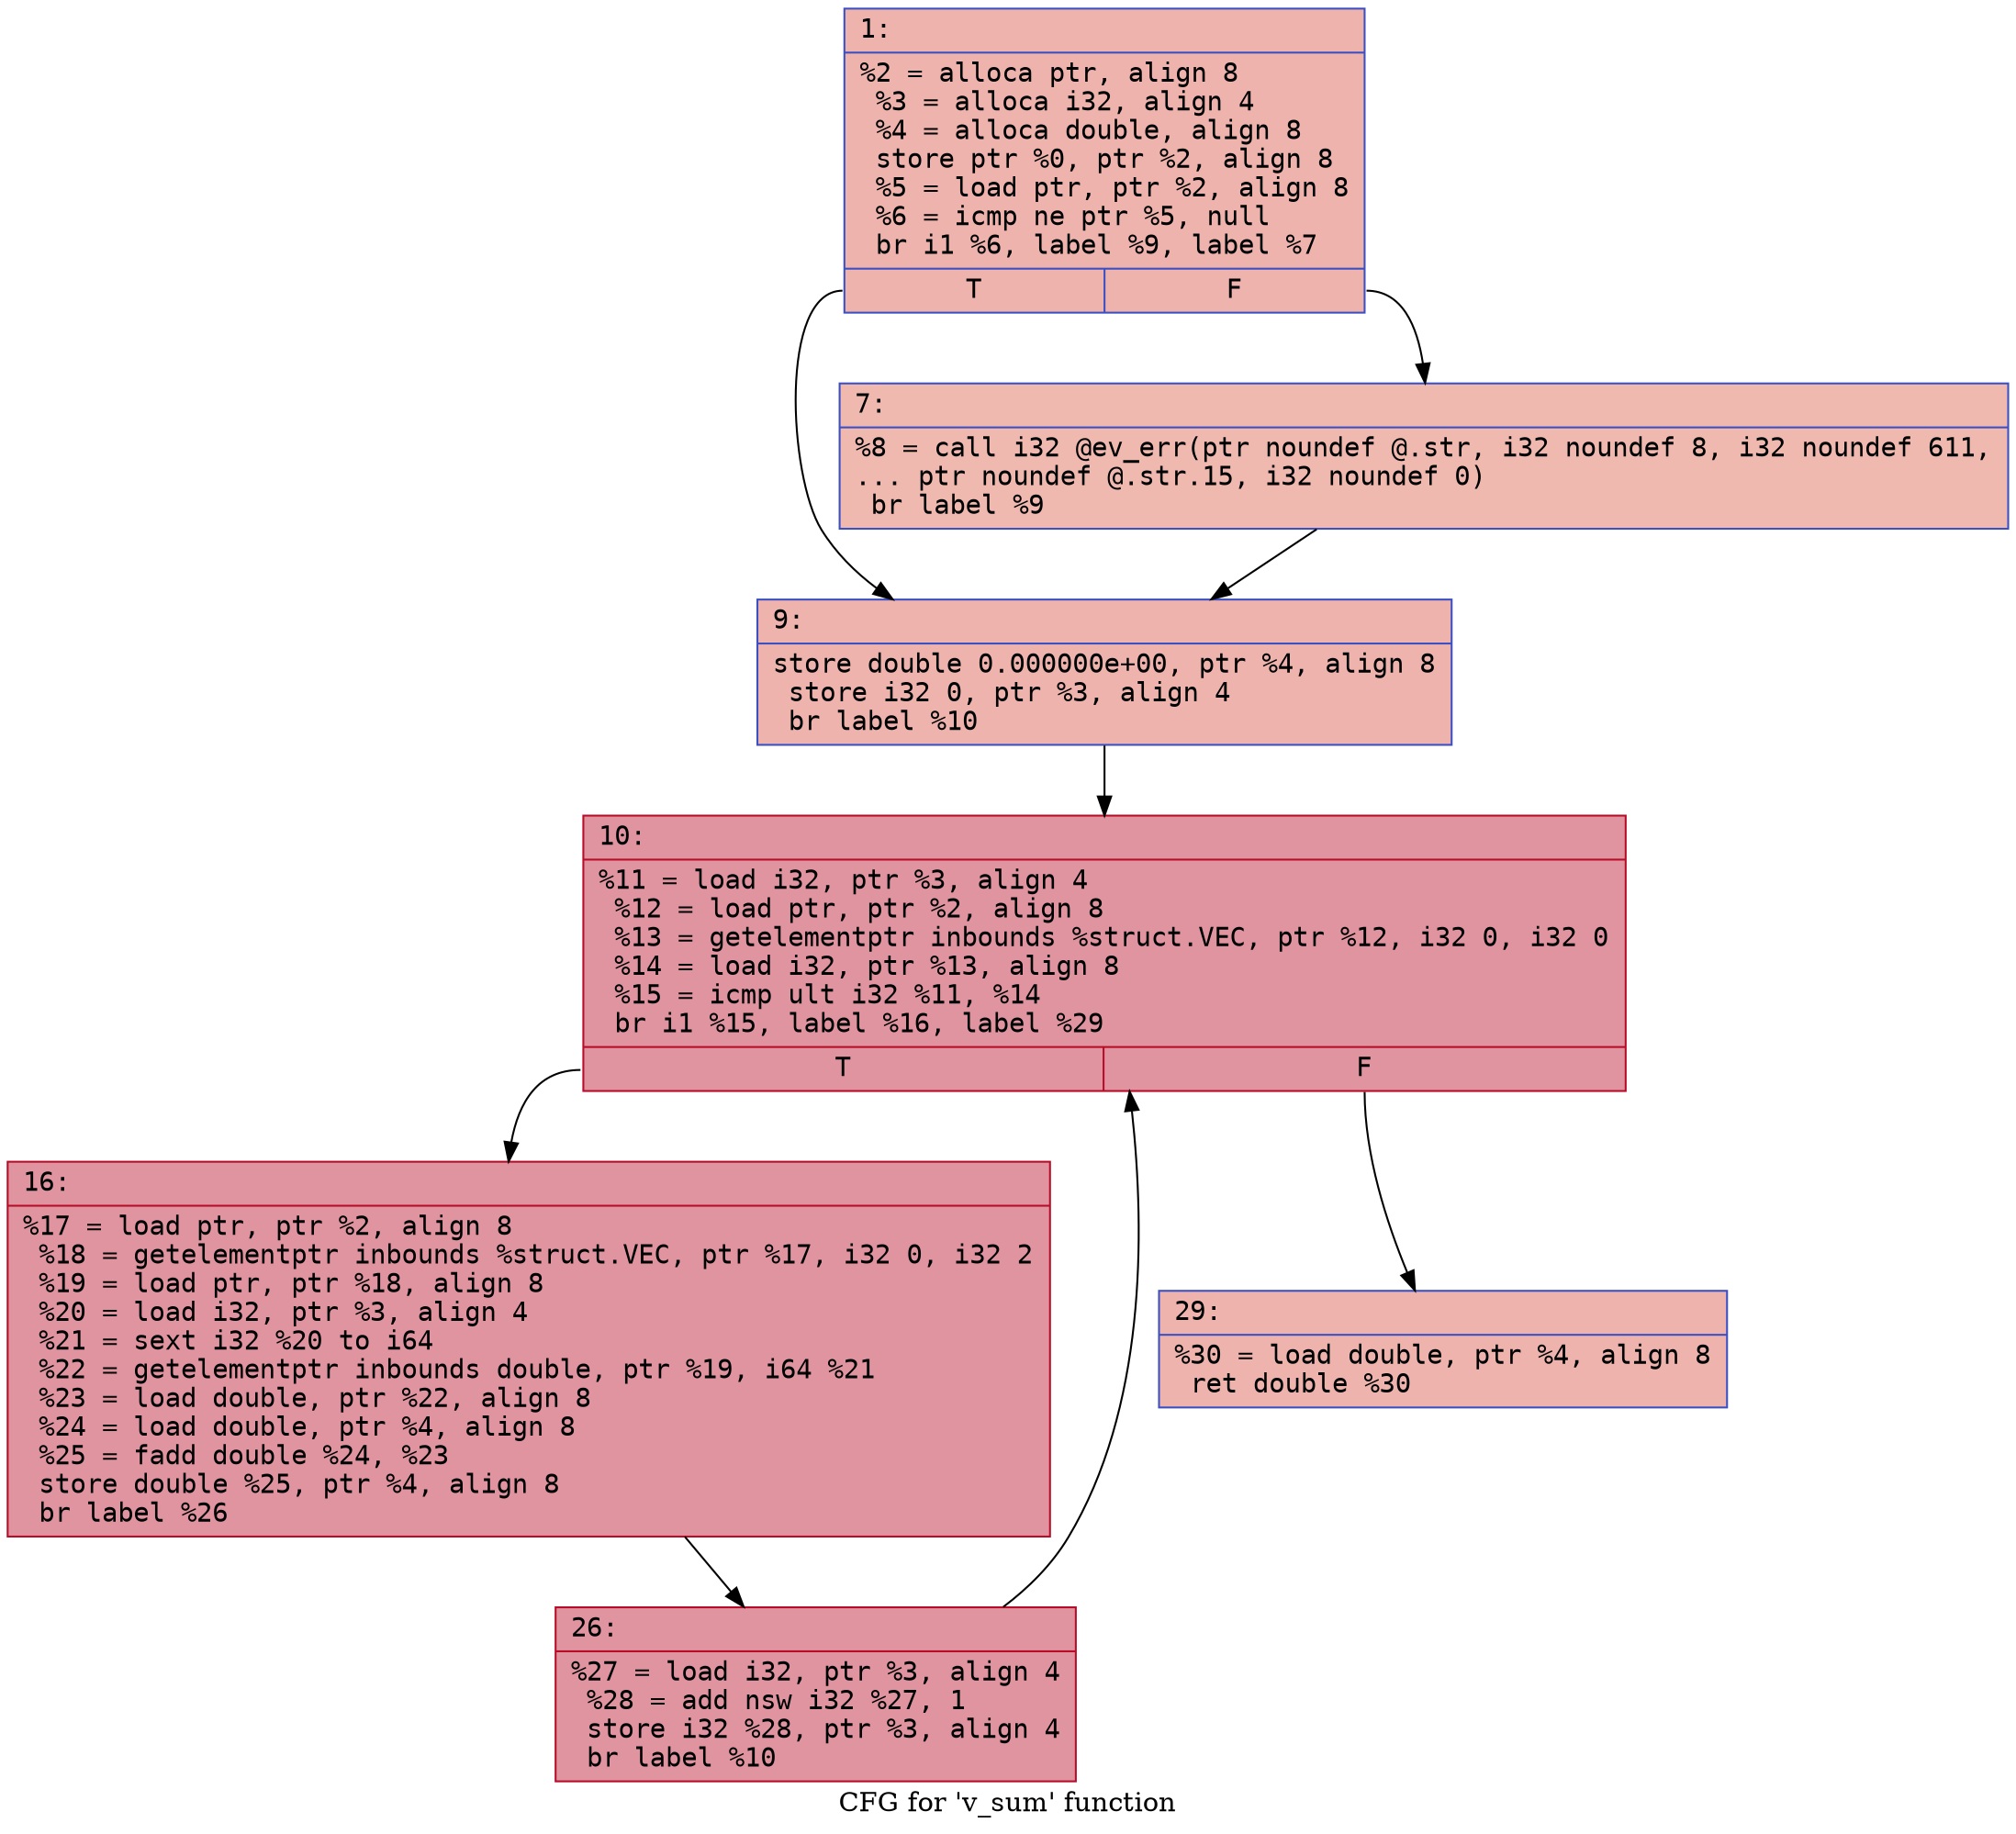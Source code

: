 digraph "CFG for 'v_sum' function" {
	label="CFG for 'v_sum' function";

	Node0x600000bba120 [shape=record,color="#3d50c3ff", style=filled, fillcolor="#d6524470" fontname="Courier",label="{1:\l|  %2 = alloca ptr, align 8\l  %3 = alloca i32, align 4\l  %4 = alloca double, align 8\l  store ptr %0, ptr %2, align 8\l  %5 = load ptr, ptr %2, align 8\l  %6 = icmp ne ptr %5, null\l  br i1 %6, label %9, label %7\l|{<s0>T|<s1>F}}"];
	Node0x600000bba120:s0 -> Node0x600000bba1c0[tooltip="1 -> 9\nProbability 62.50%" ];
	Node0x600000bba120:s1 -> Node0x600000bba170[tooltip="1 -> 7\nProbability 37.50%" ];
	Node0x600000bba170 [shape=record,color="#3d50c3ff", style=filled, fillcolor="#de614d70" fontname="Courier",label="{7:\l|  %8 = call i32 @ev_err(ptr noundef @.str, i32 noundef 8, i32 noundef 611,\l... ptr noundef @.str.15, i32 noundef 0)\l  br label %9\l}"];
	Node0x600000bba170 -> Node0x600000bba1c0[tooltip="7 -> 9\nProbability 100.00%" ];
	Node0x600000bba1c0 [shape=record,color="#3d50c3ff", style=filled, fillcolor="#d6524470" fontname="Courier",label="{9:\l|  store double 0.000000e+00, ptr %4, align 8\l  store i32 0, ptr %3, align 4\l  br label %10\l}"];
	Node0x600000bba1c0 -> Node0x600000bba210[tooltip="9 -> 10\nProbability 100.00%" ];
	Node0x600000bba210 [shape=record,color="#b70d28ff", style=filled, fillcolor="#b70d2870" fontname="Courier",label="{10:\l|  %11 = load i32, ptr %3, align 4\l  %12 = load ptr, ptr %2, align 8\l  %13 = getelementptr inbounds %struct.VEC, ptr %12, i32 0, i32 0\l  %14 = load i32, ptr %13, align 8\l  %15 = icmp ult i32 %11, %14\l  br i1 %15, label %16, label %29\l|{<s0>T|<s1>F}}"];
	Node0x600000bba210:s0 -> Node0x600000bba260[tooltip="10 -> 16\nProbability 96.88%" ];
	Node0x600000bba210:s1 -> Node0x600000bba300[tooltip="10 -> 29\nProbability 3.12%" ];
	Node0x600000bba260 [shape=record,color="#b70d28ff", style=filled, fillcolor="#b70d2870" fontname="Courier",label="{16:\l|  %17 = load ptr, ptr %2, align 8\l  %18 = getelementptr inbounds %struct.VEC, ptr %17, i32 0, i32 2\l  %19 = load ptr, ptr %18, align 8\l  %20 = load i32, ptr %3, align 4\l  %21 = sext i32 %20 to i64\l  %22 = getelementptr inbounds double, ptr %19, i64 %21\l  %23 = load double, ptr %22, align 8\l  %24 = load double, ptr %4, align 8\l  %25 = fadd double %24, %23\l  store double %25, ptr %4, align 8\l  br label %26\l}"];
	Node0x600000bba260 -> Node0x600000bba2b0[tooltip="16 -> 26\nProbability 100.00%" ];
	Node0x600000bba2b0 [shape=record,color="#b70d28ff", style=filled, fillcolor="#b70d2870" fontname="Courier",label="{26:\l|  %27 = load i32, ptr %3, align 4\l  %28 = add nsw i32 %27, 1\l  store i32 %28, ptr %3, align 4\l  br label %10\l}"];
	Node0x600000bba2b0 -> Node0x600000bba210[tooltip="26 -> 10\nProbability 100.00%" ];
	Node0x600000bba300 [shape=record,color="#3d50c3ff", style=filled, fillcolor="#d6524470" fontname="Courier",label="{29:\l|  %30 = load double, ptr %4, align 8\l  ret double %30\l}"];
}
